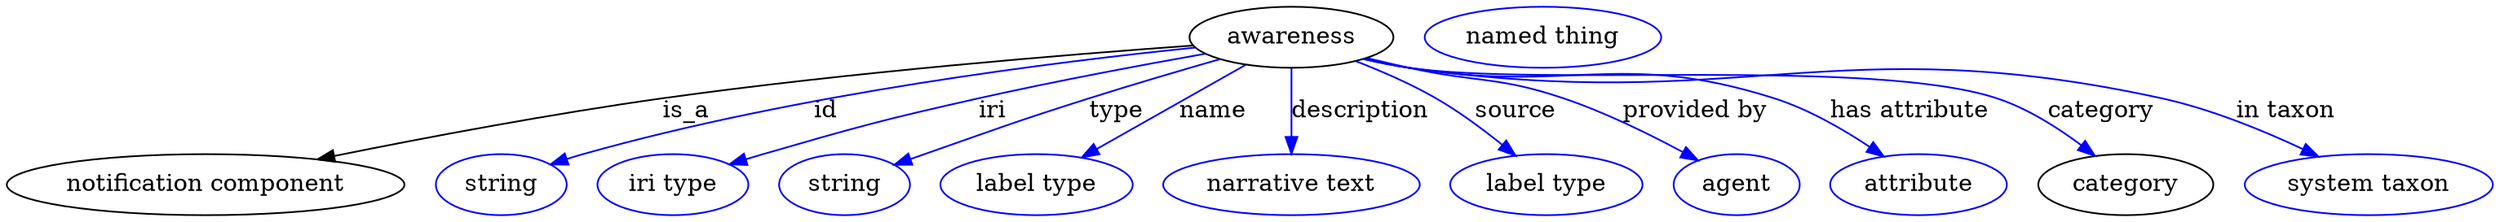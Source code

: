 digraph {
	graph [bb="0,0,1459.8,123"];
	node [label="\N"];
	awareness	[height=0.5,
		label=awareness,
		pos="754.99,105",
		width=1.661];
	"notification component"	[height=0.5,
		pos="116.99,18",
		width=3.2497];
	awareness -> "notification component"	[label=is_a,
		lp="398.99,61.5",
		pos="e,182.53,32.936 697.12,100.15 624.14,94.918 494.89,84.418 384.99,69 319.71,59.842 246.14,45.85 192.62,34.994"];
	id	[color=blue,
		height=0.5,
		label=string,
		pos="289.99,18",
		width=1.0652];
	awareness -> id	[color=blue,
		label=id,
		lp="480.99,61.5",
		pos="e,318.99,29.948 698.46,98.913 617.44,90.697 464.15,71.697 337.99,36 334.88,35.121 331.69,34.148 328.49,33.124",
		style=solid];
	iri	[color=blue,
		height=0.5,
		label="iri type",
		pos="390.99,18",
		width=1.2277];
	awareness -> iri	[color=blue,
		label=iri,
		lp="578.99,61.5",
		pos="e,424.62,29.865 704.43,95.34 667.35,88.758 615.87,79.134 570.99,69 514.52,56.251 500.61,52.03 444.99,36 441.48,34.988 437.85,33.911 \
434.2,32.81",
		style=solid];
	type	[color=blue,
		height=0.5,
		label=string,
		pos="491.99,18",
		width=1.0652];
	awareness -> type	[color=blue,
		label=type,
		lp="651.99,61.5",
		pos="e,521.29,29.697 713,92.116 690.16,85.533 661.44,77.069 635.99,69 592.58,55.239 581.96,51.079 538.99,36 536.3,35.057 533.53,34.077 \
530.75,33.084",
		style=solid];
	name	[color=blue,
		height=0.5,
		label="label type",
		pos="604.99,18",
		width=1.5707];
	awareness -> name	[color=blue,
		label=name,
		lp="708.99,61.5",
		pos="e,631.57,34.065 728.17,88.804 703.64,74.903 667.19,54.246 640.3,39.007",
		style=solid];
	description	[color=blue,
		height=0.5,
		label="narrative text",
		pos="754.99,18",
		width=2.0943];
	awareness -> description	[color=blue,
		label=description,
		lp="795.49,61.5",
		pos="e,754.99,36.175 754.99,86.799 754.99,75.163 754.99,59.548 754.99,46.237",
		style=solid];
	source	[color=blue,
		height=0.5,
		label="label type",
		pos="904.99,18",
		width=1.5707];
	awareness -> source	[color=blue,
		label=source,
		lp="886.99,61.5",
		pos="e,886.86,35.051 792.82,90.902 807.92,85.046 825.2,77.531 839.99,69 853.59,61.158 867.53,50.798 878.99,41.543",
		style=solid];
	"provided by"	[color=blue,
		height=0.5,
		label=agent,
		pos="1017,18",
		width=1.0291];
	awareness -> "provided by"	[color=blue,
		label="provided by",
		lp="992.49,61.5",
		pos="e,994.23,32.319 798.81,92.692 806.83,90.721 815.15,88.746 822.99,87 863.66,77.944 875.5,82.284 914.99,69 939.52,60.749 965.7,47.82 \
985.4,37.176",
		style=solid];
	"has attribute"	[color=blue,
		height=0.5,
		label=attribute,
		pos="1124,18",
		width=1.4443];
	awareness -> "has attribute"	[color=blue,
		label="has attribute",
		lp="1119,61.5",
		pos="e,1103.6,34.572 797.57,92.234 805.95,90.238 814.71,88.371 822.99,87 918.03,71.266 947.17,98.152 1039,69 1059.1,62.618 1079.5,50.8 \
1095.3,40.256",
		style=solid];
	category	[height=0.5,
		pos="1245,18",
		width=1.4263];
	awareness -> category	[color=blue,
		label=category,
		lp="1230.5,61.5",
		pos="e,1227.1,35.024 797.18,92.113 805.66,90.101 814.57,88.259 822.99,87 899.36,75.583 1096.7,93.283 1170,69 1187.8,63.09 1205.4,51.724 \
1219.1,41.32",
		style=solid];
	"in taxon"	[color=blue,
		height=0.5,
		label="system taxon",
		pos="1387,18",
		width=2.022];
	awareness -> "in taxon"	[color=blue,
		label="in taxon",
		lp="1339,61.5",
		pos="e,1357.6,34.576 796.8,92.124 805.4,90.085 814.44,88.23 822.99,87 1018,58.958 1073.5,111.28 1266,69 1294.7,62.699 1325.2,50.023 1348.5,\
39.011",
		style=solid];
	"named thing_category"	[color=blue,
		height=0.5,
		label="named thing",
		pos="901.99,105",
		width=1.9318];
}
